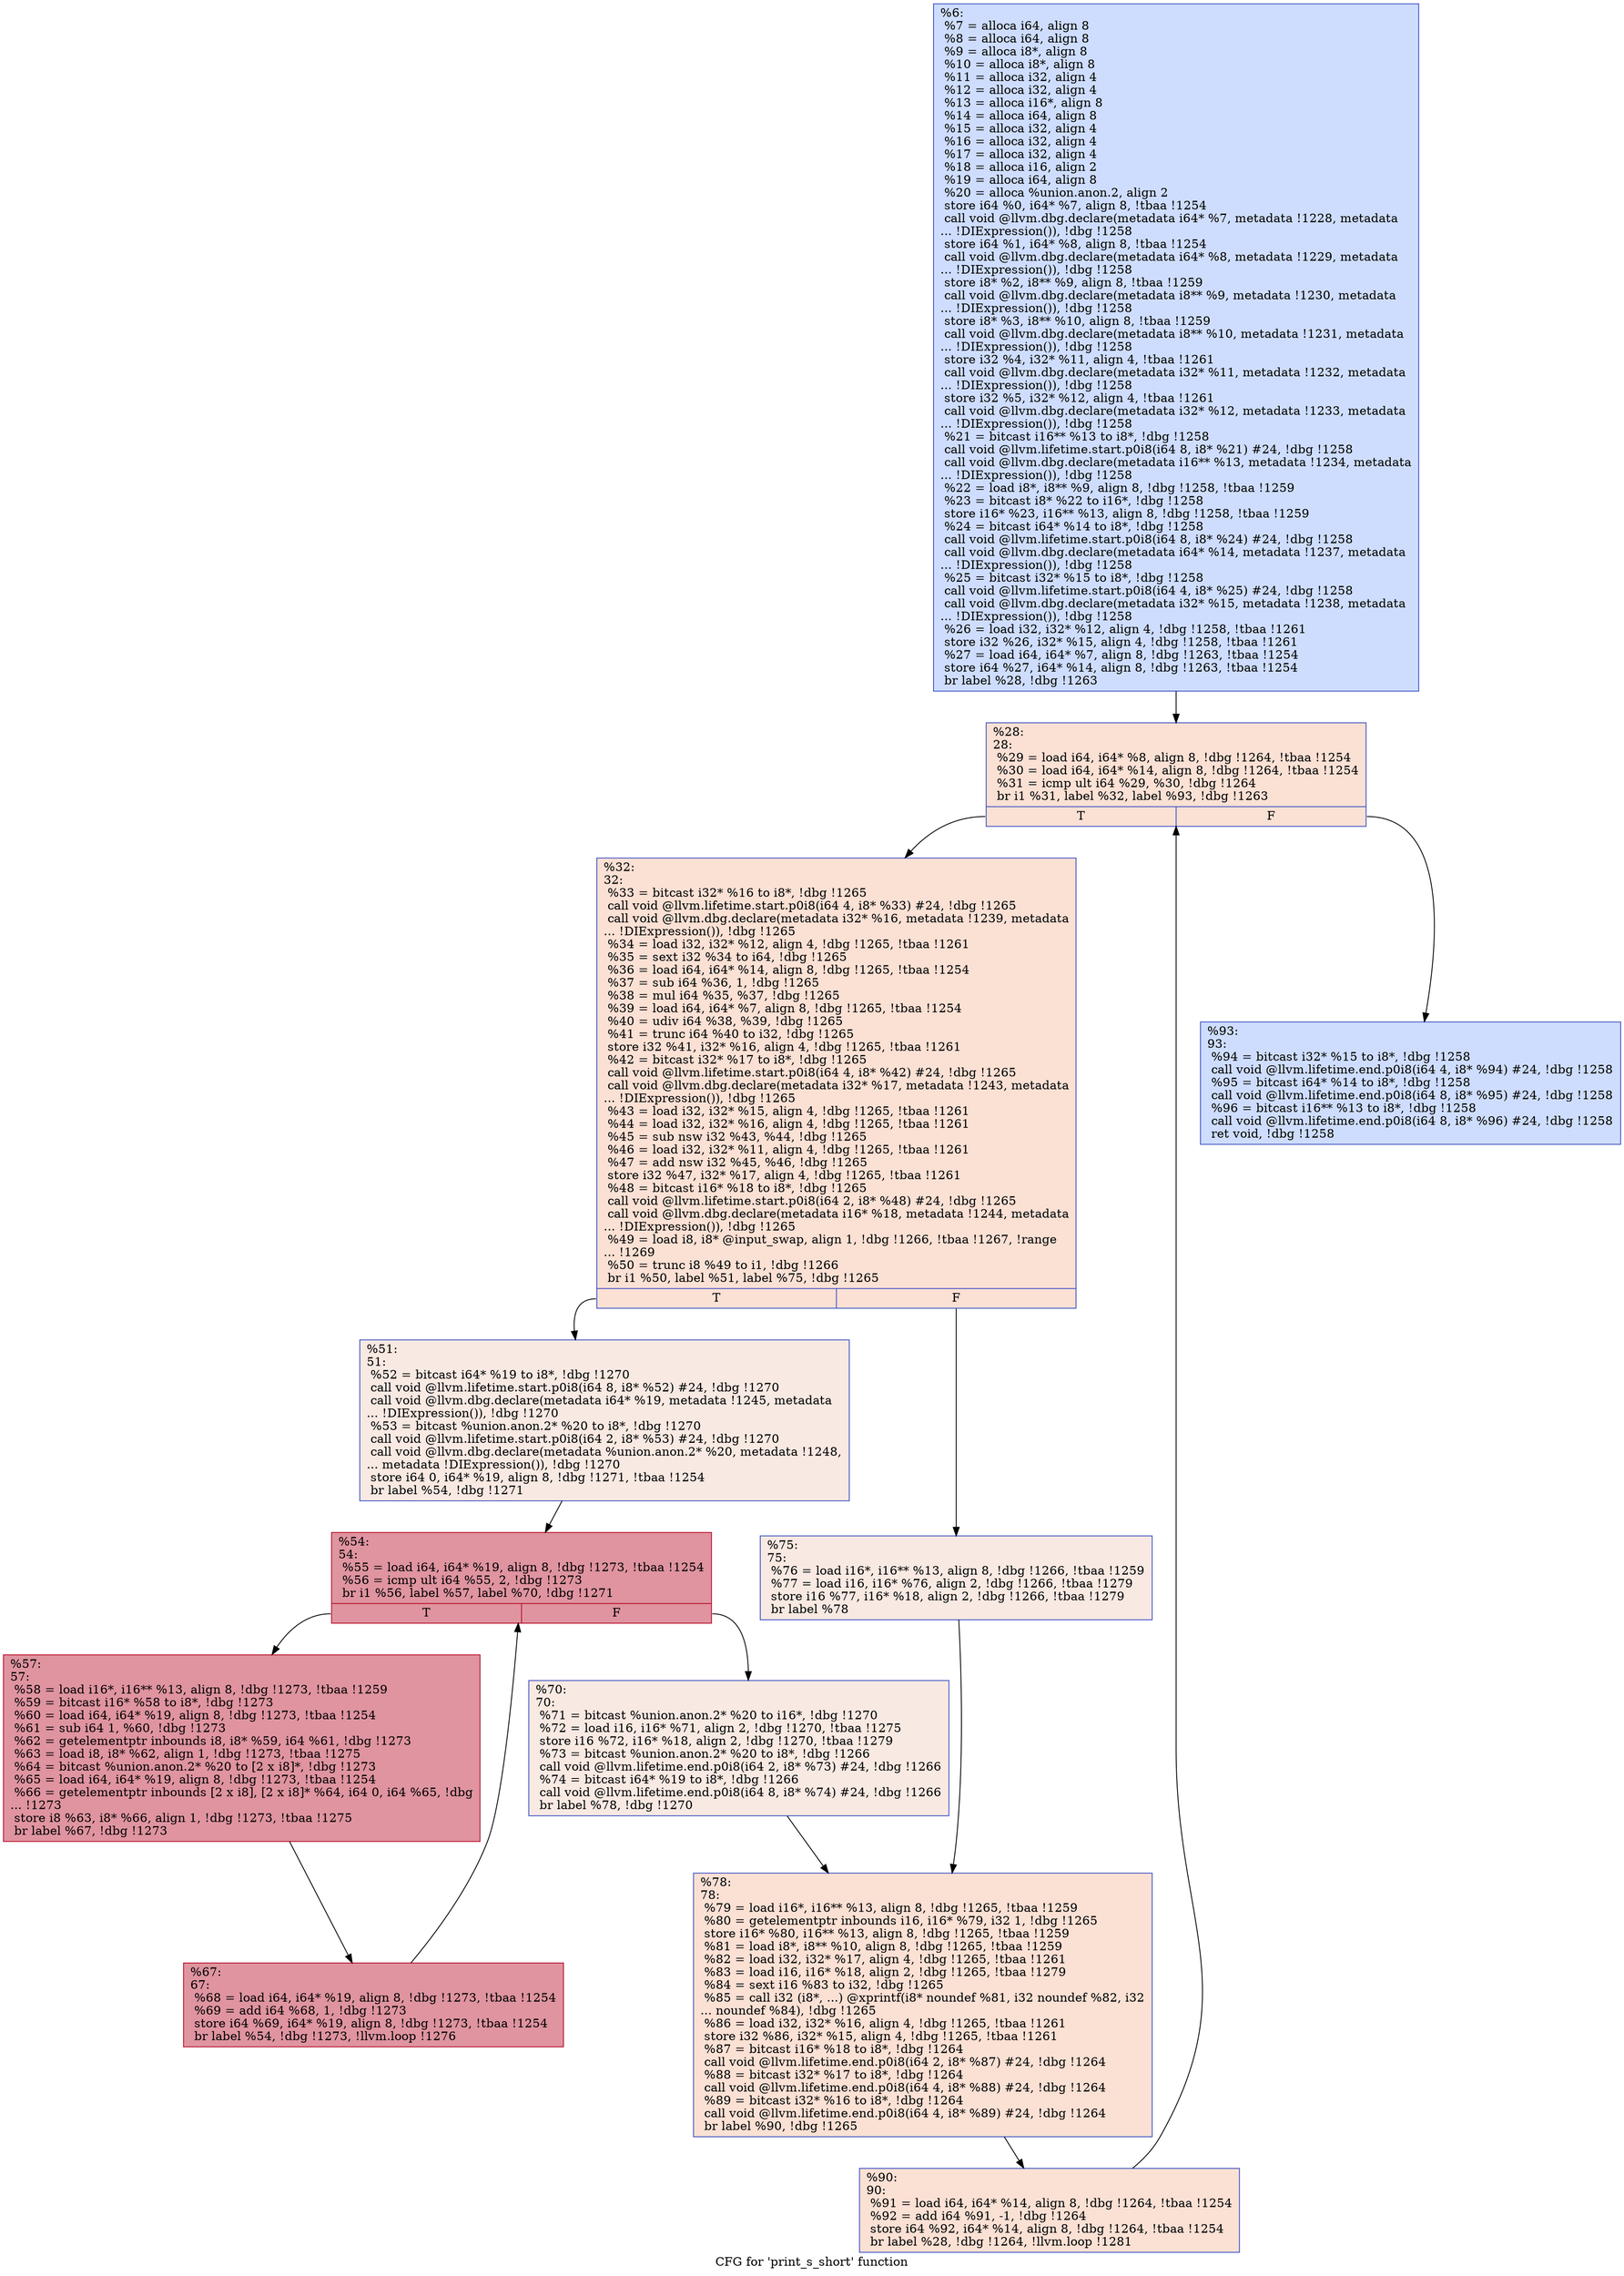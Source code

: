 digraph "CFG for 'print_s_short' function" {
	label="CFG for 'print_s_short' function";

	Node0xa2e1f0 [shape=record,color="#3d50c3ff", style=filled, fillcolor="#8fb1fe70",label="{%6:\l  %7 = alloca i64, align 8\l  %8 = alloca i64, align 8\l  %9 = alloca i8*, align 8\l  %10 = alloca i8*, align 8\l  %11 = alloca i32, align 4\l  %12 = alloca i32, align 4\l  %13 = alloca i16*, align 8\l  %14 = alloca i64, align 8\l  %15 = alloca i32, align 4\l  %16 = alloca i32, align 4\l  %17 = alloca i32, align 4\l  %18 = alloca i16, align 2\l  %19 = alloca i64, align 8\l  %20 = alloca %union.anon.2, align 2\l  store i64 %0, i64* %7, align 8, !tbaa !1254\l  call void @llvm.dbg.declare(metadata i64* %7, metadata !1228, metadata\l... !DIExpression()), !dbg !1258\l  store i64 %1, i64* %8, align 8, !tbaa !1254\l  call void @llvm.dbg.declare(metadata i64* %8, metadata !1229, metadata\l... !DIExpression()), !dbg !1258\l  store i8* %2, i8** %9, align 8, !tbaa !1259\l  call void @llvm.dbg.declare(metadata i8** %9, metadata !1230, metadata\l... !DIExpression()), !dbg !1258\l  store i8* %3, i8** %10, align 8, !tbaa !1259\l  call void @llvm.dbg.declare(metadata i8** %10, metadata !1231, metadata\l... !DIExpression()), !dbg !1258\l  store i32 %4, i32* %11, align 4, !tbaa !1261\l  call void @llvm.dbg.declare(metadata i32* %11, metadata !1232, metadata\l... !DIExpression()), !dbg !1258\l  store i32 %5, i32* %12, align 4, !tbaa !1261\l  call void @llvm.dbg.declare(metadata i32* %12, metadata !1233, metadata\l... !DIExpression()), !dbg !1258\l  %21 = bitcast i16** %13 to i8*, !dbg !1258\l  call void @llvm.lifetime.start.p0i8(i64 8, i8* %21) #24, !dbg !1258\l  call void @llvm.dbg.declare(metadata i16** %13, metadata !1234, metadata\l... !DIExpression()), !dbg !1258\l  %22 = load i8*, i8** %9, align 8, !dbg !1258, !tbaa !1259\l  %23 = bitcast i8* %22 to i16*, !dbg !1258\l  store i16* %23, i16** %13, align 8, !dbg !1258, !tbaa !1259\l  %24 = bitcast i64* %14 to i8*, !dbg !1258\l  call void @llvm.lifetime.start.p0i8(i64 8, i8* %24) #24, !dbg !1258\l  call void @llvm.dbg.declare(metadata i64* %14, metadata !1237, metadata\l... !DIExpression()), !dbg !1258\l  %25 = bitcast i32* %15 to i8*, !dbg !1258\l  call void @llvm.lifetime.start.p0i8(i64 4, i8* %25) #24, !dbg !1258\l  call void @llvm.dbg.declare(metadata i32* %15, metadata !1238, metadata\l... !DIExpression()), !dbg !1258\l  %26 = load i32, i32* %12, align 4, !dbg !1258, !tbaa !1261\l  store i32 %26, i32* %15, align 4, !dbg !1258, !tbaa !1261\l  %27 = load i64, i64* %7, align 8, !dbg !1263, !tbaa !1254\l  store i64 %27, i64* %14, align 8, !dbg !1263, !tbaa !1254\l  br label %28, !dbg !1263\l}"];
	Node0xa2e1f0 -> Node0xa2e280;
	Node0xa2e280 [shape=record,color="#3d50c3ff", style=filled, fillcolor="#f7b99e70",label="{%28:\l28:                                               \l  %29 = load i64, i64* %8, align 8, !dbg !1264, !tbaa !1254\l  %30 = load i64, i64* %14, align 8, !dbg !1264, !tbaa !1254\l  %31 = icmp ult i64 %29, %30, !dbg !1264\l  br i1 %31, label %32, label %93, !dbg !1263\l|{<s0>T|<s1>F}}"];
	Node0xa2e280:s0 -> Node0xa2e2d0;
	Node0xa2e280:s1 -> Node0xa2e5a0;
	Node0xa2e2d0 [shape=record,color="#3d50c3ff", style=filled, fillcolor="#f7b99e70",label="{%32:\l32:                                               \l  %33 = bitcast i32* %16 to i8*, !dbg !1265\l  call void @llvm.lifetime.start.p0i8(i64 4, i8* %33) #24, !dbg !1265\l  call void @llvm.dbg.declare(metadata i32* %16, metadata !1239, metadata\l... !DIExpression()), !dbg !1265\l  %34 = load i32, i32* %12, align 4, !dbg !1265, !tbaa !1261\l  %35 = sext i32 %34 to i64, !dbg !1265\l  %36 = load i64, i64* %14, align 8, !dbg !1265, !tbaa !1254\l  %37 = sub i64 %36, 1, !dbg !1265\l  %38 = mul i64 %35, %37, !dbg !1265\l  %39 = load i64, i64* %7, align 8, !dbg !1265, !tbaa !1254\l  %40 = udiv i64 %38, %39, !dbg !1265\l  %41 = trunc i64 %40 to i32, !dbg !1265\l  store i32 %41, i32* %16, align 4, !dbg !1265, !tbaa !1261\l  %42 = bitcast i32* %17 to i8*, !dbg !1265\l  call void @llvm.lifetime.start.p0i8(i64 4, i8* %42) #24, !dbg !1265\l  call void @llvm.dbg.declare(metadata i32* %17, metadata !1243, metadata\l... !DIExpression()), !dbg !1265\l  %43 = load i32, i32* %15, align 4, !dbg !1265, !tbaa !1261\l  %44 = load i32, i32* %16, align 4, !dbg !1265, !tbaa !1261\l  %45 = sub nsw i32 %43, %44, !dbg !1265\l  %46 = load i32, i32* %11, align 4, !dbg !1265, !tbaa !1261\l  %47 = add nsw i32 %45, %46, !dbg !1265\l  store i32 %47, i32* %17, align 4, !dbg !1265, !tbaa !1261\l  %48 = bitcast i16* %18 to i8*, !dbg !1265\l  call void @llvm.lifetime.start.p0i8(i64 2, i8* %48) #24, !dbg !1265\l  call void @llvm.dbg.declare(metadata i16* %18, metadata !1244, metadata\l... !DIExpression()), !dbg !1265\l  %49 = load i8, i8* @input_swap, align 1, !dbg !1266, !tbaa !1267, !range\l... !1269\l  %50 = trunc i8 %49 to i1, !dbg !1266\l  br i1 %50, label %51, label %75, !dbg !1265\l|{<s0>T|<s1>F}}"];
	Node0xa2e2d0:s0 -> Node0xa2e320;
	Node0xa2e2d0:s1 -> Node0xa2e4b0;
	Node0xa2e320 [shape=record,color="#3d50c3ff", style=filled, fillcolor="#efcebd70",label="{%51:\l51:                                               \l  %52 = bitcast i64* %19 to i8*, !dbg !1270\l  call void @llvm.lifetime.start.p0i8(i64 8, i8* %52) #24, !dbg !1270\l  call void @llvm.dbg.declare(metadata i64* %19, metadata !1245, metadata\l... !DIExpression()), !dbg !1270\l  %53 = bitcast %union.anon.2* %20 to i8*, !dbg !1270\l  call void @llvm.lifetime.start.p0i8(i64 2, i8* %53) #24, !dbg !1270\l  call void @llvm.dbg.declare(metadata %union.anon.2* %20, metadata !1248,\l... metadata !DIExpression()), !dbg !1270\l  store i64 0, i64* %19, align 8, !dbg !1271, !tbaa !1254\l  br label %54, !dbg !1271\l}"];
	Node0xa2e320 -> Node0xa2e370;
	Node0xa2e370 [shape=record,color="#b70d28ff", style=filled, fillcolor="#b70d2870",label="{%54:\l54:                                               \l  %55 = load i64, i64* %19, align 8, !dbg !1273, !tbaa !1254\l  %56 = icmp ult i64 %55, 2, !dbg !1273\l  br i1 %56, label %57, label %70, !dbg !1271\l|{<s0>T|<s1>F}}"];
	Node0xa2e370:s0 -> Node0xa2e3c0;
	Node0xa2e370:s1 -> Node0xa2e460;
	Node0xa2e3c0 [shape=record,color="#b70d28ff", style=filled, fillcolor="#b70d2870",label="{%57:\l57:                                               \l  %58 = load i16*, i16** %13, align 8, !dbg !1273, !tbaa !1259\l  %59 = bitcast i16* %58 to i8*, !dbg !1273\l  %60 = load i64, i64* %19, align 8, !dbg !1273, !tbaa !1254\l  %61 = sub i64 1, %60, !dbg !1273\l  %62 = getelementptr inbounds i8, i8* %59, i64 %61, !dbg !1273\l  %63 = load i8, i8* %62, align 1, !dbg !1273, !tbaa !1275\l  %64 = bitcast %union.anon.2* %20 to [2 x i8]*, !dbg !1273\l  %65 = load i64, i64* %19, align 8, !dbg !1273, !tbaa !1254\l  %66 = getelementptr inbounds [2 x i8], [2 x i8]* %64, i64 0, i64 %65, !dbg\l... !1273\l  store i8 %63, i8* %66, align 1, !dbg !1273, !tbaa !1275\l  br label %67, !dbg !1273\l}"];
	Node0xa2e3c0 -> Node0xa2e410;
	Node0xa2e410 [shape=record,color="#b70d28ff", style=filled, fillcolor="#b70d2870",label="{%67:\l67:                                               \l  %68 = load i64, i64* %19, align 8, !dbg !1273, !tbaa !1254\l  %69 = add i64 %68, 1, !dbg !1273\l  store i64 %69, i64* %19, align 8, !dbg !1273, !tbaa !1254\l  br label %54, !dbg !1273, !llvm.loop !1276\l}"];
	Node0xa2e410 -> Node0xa2e370;
	Node0xa2e460 [shape=record,color="#3d50c3ff", style=filled, fillcolor="#efcebd70",label="{%70:\l70:                                               \l  %71 = bitcast %union.anon.2* %20 to i16*, !dbg !1270\l  %72 = load i16, i16* %71, align 2, !dbg !1270, !tbaa !1275\l  store i16 %72, i16* %18, align 2, !dbg !1270, !tbaa !1279\l  %73 = bitcast %union.anon.2* %20 to i8*, !dbg !1266\l  call void @llvm.lifetime.end.p0i8(i64 2, i8* %73) #24, !dbg !1266\l  %74 = bitcast i64* %19 to i8*, !dbg !1266\l  call void @llvm.lifetime.end.p0i8(i64 8, i8* %74) #24, !dbg !1266\l  br label %78, !dbg !1270\l}"];
	Node0xa2e460 -> Node0xa2e500;
	Node0xa2e4b0 [shape=record,color="#3d50c3ff", style=filled, fillcolor="#efcebd70",label="{%75:\l75:                                               \l  %76 = load i16*, i16** %13, align 8, !dbg !1266, !tbaa !1259\l  %77 = load i16, i16* %76, align 2, !dbg !1266, !tbaa !1279\l  store i16 %77, i16* %18, align 2, !dbg !1266, !tbaa !1279\l  br label %78\l}"];
	Node0xa2e4b0 -> Node0xa2e500;
	Node0xa2e500 [shape=record,color="#3d50c3ff", style=filled, fillcolor="#f7b99e70",label="{%78:\l78:                                               \l  %79 = load i16*, i16** %13, align 8, !dbg !1265, !tbaa !1259\l  %80 = getelementptr inbounds i16, i16* %79, i32 1, !dbg !1265\l  store i16* %80, i16** %13, align 8, !dbg !1265, !tbaa !1259\l  %81 = load i8*, i8** %10, align 8, !dbg !1265, !tbaa !1259\l  %82 = load i32, i32* %17, align 4, !dbg !1265, !tbaa !1261\l  %83 = load i16, i16* %18, align 2, !dbg !1265, !tbaa !1279\l  %84 = sext i16 %83 to i32, !dbg !1265\l  %85 = call i32 (i8*, ...) @xprintf(i8* noundef %81, i32 noundef %82, i32\l... noundef %84), !dbg !1265\l  %86 = load i32, i32* %16, align 4, !dbg !1265, !tbaa !1261\l  store i32 %86, i32* %15, align 4, !dbg !1265, !tbaa !1261\l  %87 = bitcast i16* %18 to i8*, !dbg !1264\l  call void @llvm.lifetime.end.p0i8(i64 2, i8* %87) #24, !dbg !1264\l  %88 = bitcast i32* %17 to i8*, !dbg !1264\l  call void @llvm.lifetime.end.p0i8(i64 4, i8* %88) #24, !dbg !1264\l  %89 = bitcast i32* %16 to i8*, !dbg !1264\l  call void @llvm.lifetime.end.p0i8(i64 4, i8* %89) #24, !dbg !1264\l  br label %90, !dbg !1265\l}"];
	Node0xa2e500 -> Node0xa2e550;
	Node0xa2e550 [shape=record,color="#3d50c3ff", style=filled, fillcolor="#f7b99e70",label="{%90:\l90:                                               \l  %91 = load i64, i64* %14, align 8, !dbg !1264, !tbaa !1254\l  %92 = add i64 %91, -1, !dbg !1264\l  store i64 %92, i64* %14, align 8, !dbg !1264, !tbaa !1254\l  br label %28, !dbg !1264, !llvm.loop !1281\l}"];
	Node0xa2e550 -> Node0xa2e280;
	Node0xa2e5a0 [shape=record,color="#3d50c3ff", style=filled, fillcolor="#8fb1fe70",label="{%93:\l93:                                               \l  %94 = bitcast i32* %15 to i8*, !dbg !1258\l  call void @llvm.lifetime.end.p0i8(i64 4, i8* %94) #24, !dbg !1258\l  %95 = bitcast i64* %14 to i8*, !dbg !1258\l  call void @llvm.lifetime.end.p0i8(i64 8, i8* %95) #24, !dbg !1258\l  %96 = bitcast i16** %13 to i8*, !dbg !1258\l  call void @llvm.lifetime.end.p0i8(i64 8, i8* %96) #24, !dbg !1258\l  ret void, !dbg !1258\l}"];
}

